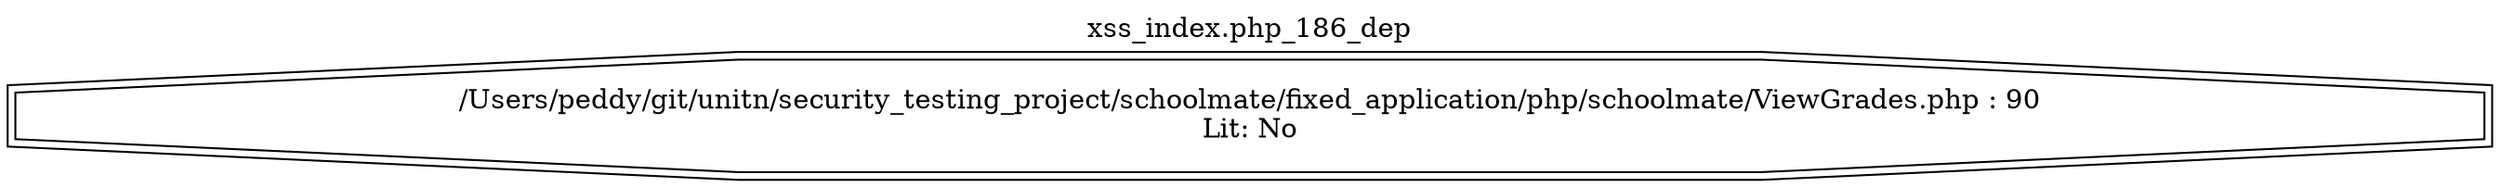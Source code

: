 digraph cfg {
  label="xss_index.php_186_dep";
  labelloc=t;
  n1 [shape=doubleoctagon, label="/Users/peddy/git/unitn/security_testing_project/schoolmate/fixed_application/php/schoolmate/ViewGrades.php : 90\nLit: No\n"];
}
